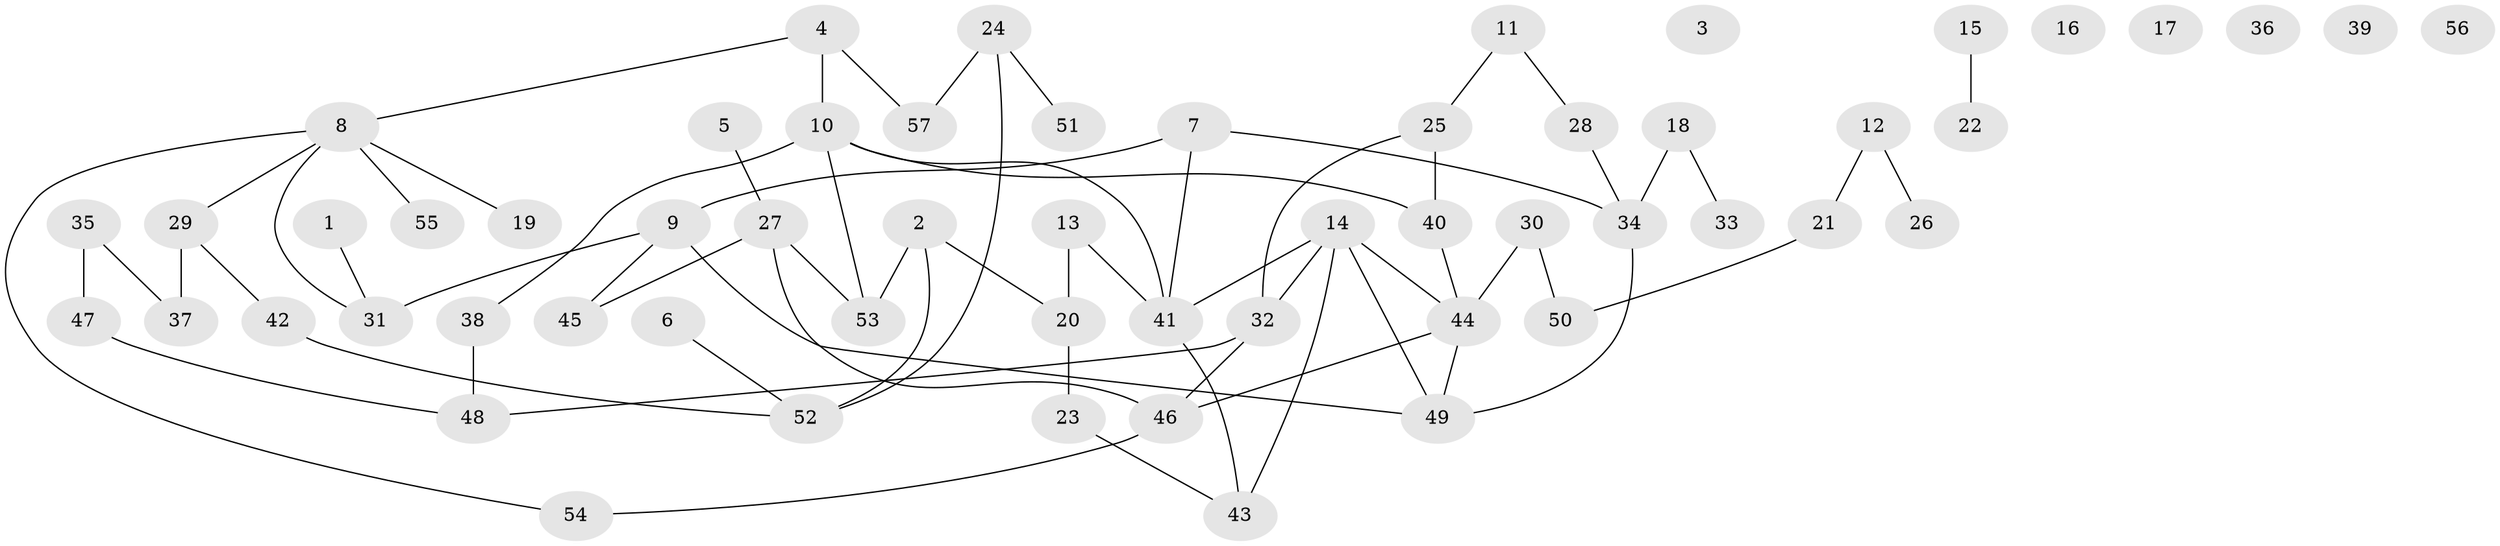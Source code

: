 // coarse degree distribution, {5: 0.18181818181818182, 3: 0.18181818181818182, 2: 0.18181818181818182, 1: 0.18181818181818182, 6: 0.09090909090909091, 4: 0.18181818181818182}
// Generated by graph-tools (version 1.1) at 2025/35/03/04/25 23:35:45]
// undirected, 57 vertices, 67 edges
graph export_dot {
  node [color=gray90,style=filled];
  1;
  2;
  3;
  4;
  5;
  6;
  7;
  8;
  9;
  10;
  11;
  12;
  13;
  14;
  15;
  16;
  17;
  18;
  19;
  20;
  21;
  22;
  23;
  24;
  25;
  26;
  27;
  28;
  29;
  30;
  31;
  32;
  33;
  34;
  35;
  36;
  37;
  38;
  39;
  40;
  41;
  42;
  43;
  44;
  45;
  46;
  47;
  48;
  49;
  50;
  51;
  52;
  53;
  54;
  55;
  56;
  57;
  1 -- 31;
  2 -- 20;
  2 -- 52;
  2 -- 53;
  4 -- 8;
  4 -- 10;
  4 -- 57;
  5 -- 27;
  6 -- 52;
  7 -- 9;
  7 -- 34;
  7 -- 41;
  8 -- 19;
  8 -- 29;
  8 -- 31;
  8 -- 54;
  8 -- 55;
  9 -- 31;
  9 -- 45;
  9 -- 49;
  10 -- 38;
  10 -- 40;
  10 -- 41;
  10 -- 53;
  11 -- 25;
  11 -- 28;
  12 -- 21;
  12 -- 26;
  13 -- 20;
  13 -- 41;
  14 -- 32;
  14 -- 41;
  14 -- 43;
  14 -- 44;
  14 -- 49;
  15 -- 22;
  18 -- 33;
  18 -- 34;
  20 -- 23;
  21 -- 50;
  23 -- 43;
  24 -- 51;
  24 -- 52;
  24 -- 57;
  25 -- 32;
  25 -- 40;
  27 -- 45;
  27 -- 46;
  27 -- 53;
  28 -- 34;
  29 -- 37;
  29 -- 42;
  30 -- 44;
  30 -- 50;
  32 -- 46;
  32 -- 48;
  34 -- 49;
  35 -- 37;
  35 -- 47;
  38 -- 48;
  40 -- 44;
  41 -- 43;
  42 -- 52;
  44 -- 46;
  44 -- 49;
  46 -- 54;
  47 -- 48;
}
